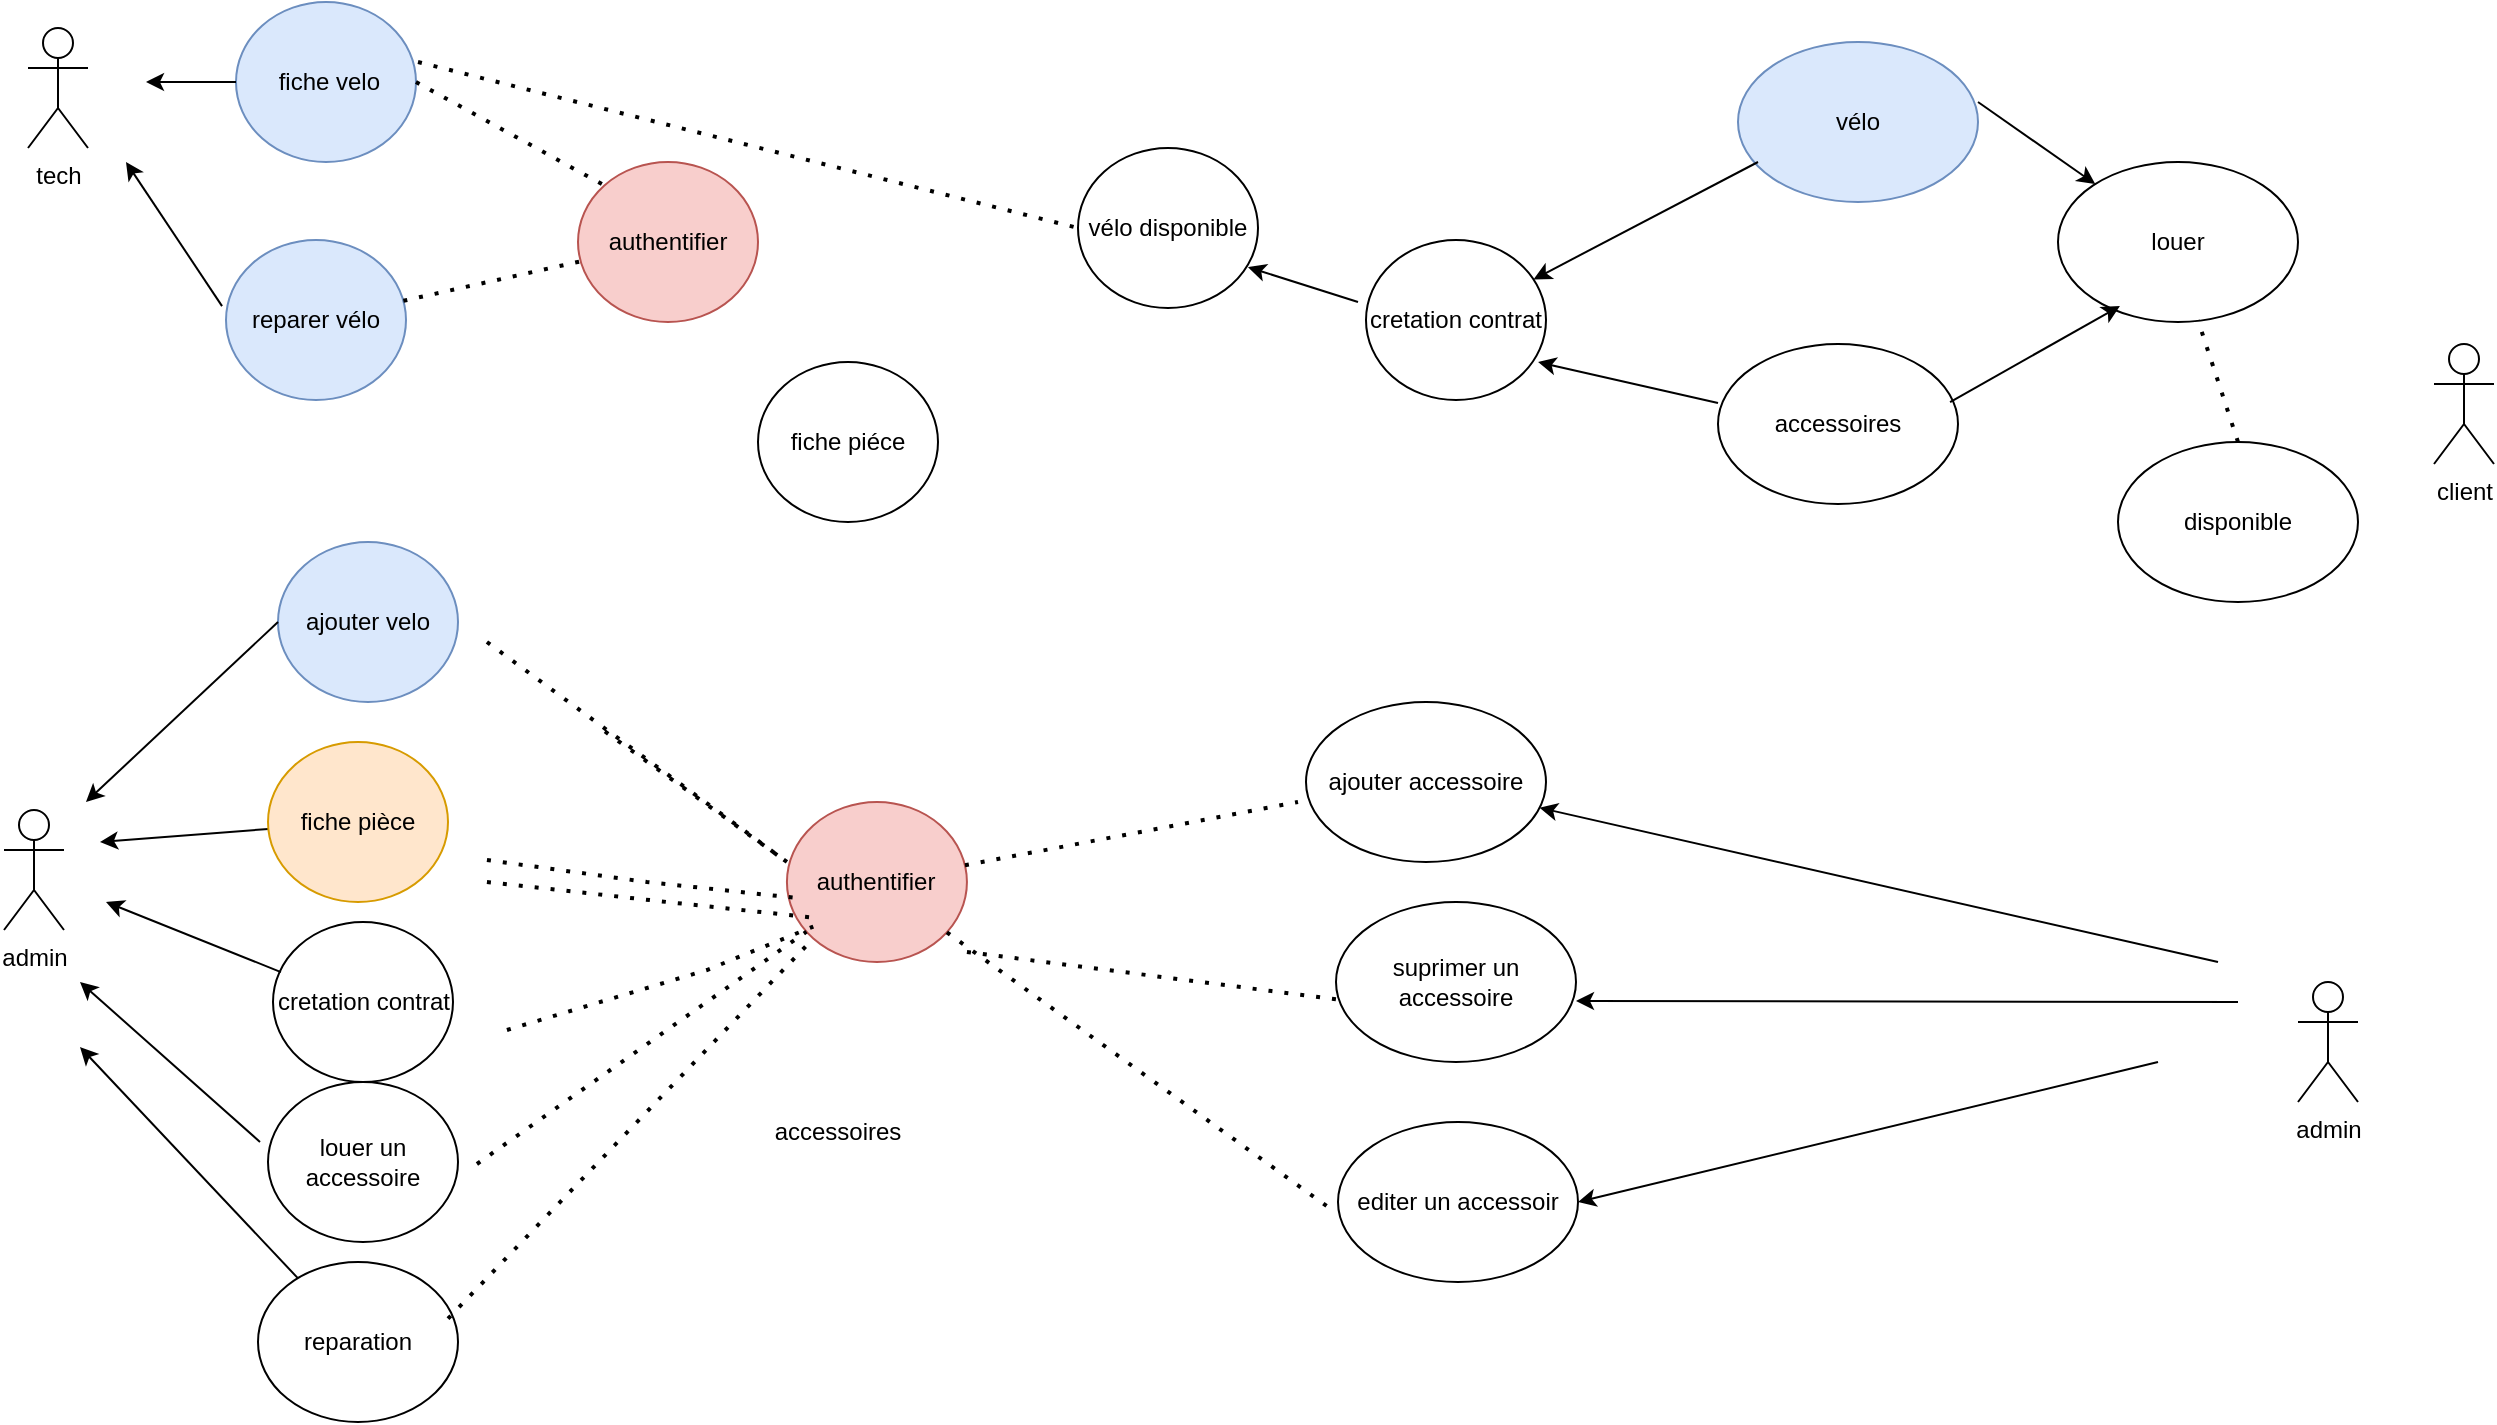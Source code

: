 <mxfile version="24.7.7">
  <diagram name="Page-1" id="iJNGNrnYYWaQe8tbxear">
    <mxGraphModel dx="2603" dy="774" grid="1" gridSize="10" guides="1" tooltips="1" connect="1" arrows="1" fold="1" page="1" pageScale="1" pageWidth="1169" pageHeight="827" math="0" shadow="0">
      <root>
        <mxCell id="0" />
        <mxCell id="1" parent="0" />
        <mxCell id="FwftkRezdxBFgDAwBEby-1" value="tech" style="shape=umlActor;verticalLabelPosition=bottom;verticalAlign=top;html=1;outlineConnect=0;" vertex="1" parent="1">
          <mxGeometry x="-95" y="43" width="30" height="60" as="geometry" />
        </mxCell>
        <mxCell id="FwftkRezdxBFgDAwBEby-2" value="admin" style="shape=umlActor;verticalLabelPosition=bottom;verticalAlign=top;html=1;outlineConnect=0;" vertex="1" parent="1">
          <mxGeometry x="-107" y="434" width="30" height="60" as="geometry" />
        </mxCell>
        <mxCell id="FwftkRezdxBFgDAwBEby-3" value="&lt;div&gt;client&lt;/div&gt;&lt;div&gt;&lt;br&gt;&lt;/div&gt;" style="shape=umlActor;verticalLabelPosition=bottom;verticalAlign=top;html=1;outlineConnect=0;" vertex="1" parent="1">
          <mxGeometry x="1108" y="201" width="30" height="60" as="geometry" />
        </mxCell>
        <mxCell id="FwftkRezdxBFgDAwBEby-4" value="louer " style="ellipse;whiteSpace=wrap;html=1;" vertex="1" parent="1">
          <mxGeometry x="920" y="110" width="120" height="80" as="geometry" />
        </mxCell>
        <mxCell id="FwftkRezdxBFgDAwBEby-5" value="accessoires" style="ellipse;whiteSpace=wrap;html=1;" vertex="1" parent="1">
          <mxGeometry x="750" y="201" width="120" height="80" as="geometry" />
        </mxCell>
        <mxCell id="FwftkRezdxBFgDAwBEby-6" value="vélo " style="ellipse;whiteSpace=wrap;html=1;fillColor=#dae8fc;strokeColor=#6c8ebf;" vertex="1" parent="1">
          <mxGeometry x="760" y="50" width="120" height="80" as="geometry" />
        </mxCell>
        <mxCell id="FwftkRezdxBFgDAwBEby-7" value="disponible " style="ellipse;whiteSpace=wrap;html=1;" vertex="1" parent="1">
          <mxGeometry x="950" y="250" width="120" height="80" as="geometry" />
        </mxCell>
        <mxCell id="FwftkRezdxBFgDAwBEby-8" value="" style="endArrow=none;dashed=1;html=1;dashPattern=1 3;strokeWidth=2;rounded=0;exitX=0.5;exitY=0;exitDx=0;exitDy=0;entryX=0.583;entryY=0.988;entryDx=0;entryDy=0;entryPerimeter=0;" edge="1" parent="1" source="FwftkRezdxBFgDAwBEby-7" target="FwftkRezdxBFgDAwBEby-4">
          <mxGeometry width="50" height="50" relative="1" as="geometry">
            <mxPoint x="940" y="240" as="sourcePoint" />
            <mxPoint x="960" y="200" as="targetPoint" />
          </mxGeometry>
        </mxCell>
        <mxCell id="FwftkRezdxBFgDAwBEby-9" value="" style="endArrow=classic;html=1;rounded=0;entryX=0.258;entryY=0.9;entryDx=0;entryDy=0;entryPerimeter=0;exitX=0.967;exitY=0.363;exitDx=0;exitDy=0;exitPerimeter=0;" edge="1" parent="1" source="FwftkRezdxBFgDAwBEby-5" target="FwftkRezdxBFgDAwBEby-4">
          <mxGeometry width="50" height="50" relative="1" as="geometry">
            <mxPoint x="900" y="210" as="sourcePoint" />
            <mxPoint x="930" y="180" as="targetPoint" />
            <Array as="points" />
          </mxGeometry>
        </mxCell>
        <mxCell id="FwftkRezdxBFgDAwBEby-10" value="" style="endArrow=classic;html=1;rounded=0;" edge="1" parent="1" target="FwftkRezdxBFgDAwBEby-4">
          <mxGeometry width="50" height="50" relative="1" as="geometry">
            <mxPoint x="880" y="80" as="sourcePoint" />
            <mxPoint x="930" y="30" as="targetPoint" />
          </mxGeometry>
        </mxCell>
        <mxCell id="FwftkRezdxBFgDAwBEby-13" value="&amp;nbsp;fiche velo" style="ellipse;whiteSpace=wrap;html=1;fillColor=#dae8fc;strokeColor=#6c8ebf;" vertex="1" parent="1">
          <mxGeometry x="9" y="30" width="90" height="80" as="geometry" />
        </mxCell>
        <mxCell id="FwftkRezdxBFgDAwBEby-14" value="louer un accessoire" style="ellipse;whiteSpace=wrap;html=1;" vertex="1" parent="1">
          <mxGeometry x="25" y="570" width="95" height="80" as="geometry" />
        </mxCell>
        <mxCell id="FwftkRezdxBFgDAwBEby-16" value="accessoires" style="text;html=1;align=center;verticalAlign=middle;whiteSpace=wrap;rounded=0;" vertex="1" parent="1">
          <mxGeometry x="280" y="580" width="60" height="30" as="geometry" />
        </mxCell>
        <mxCell id="FwftkRezdxBFgDAwBEby-17" value="editer un accessoir" style="ellipse;whiteSpace=wrap;html=1;" vertex="1" parent="1">
          <mxGeometry x="560" y="590" width="120" height="80" as="geometry" />
        </mxCell>
        <mxCell id="FwftkRezdxBFgDAwBEby-18" value="reparation" style="ellipse;whiteSpace=wrap;html=1;" vertex="1" parent="1">
          <mxGeometry x="20" y="660" width="100" height="80" as="geometry" />
        </mxCell>
        <mxCell id="FwftkRezdxBFgDAwBEby-20" value="admin" style="shape=umlActor;verticalLabelPosition=bottom;verticalAlign=top;html=1;outlineConnect=0;" vertex="1" parent="1">
          <mxGeometry x="1040" y="520" width="30" height="60" as="geometry" />
        </mxCell>
        <mxCell id="FwftkRezdxBFgDAwBEby-22" value="" style="endArrow=classic;html=1;rounded=0;" edge="1" parent="1">
          <mxGeometry width="50" height="50" relative="1" as="geometry">
            <mxPoint x="1010" y="530" as="sourcePoint" />
            <mxPoint x="679" y="529.5" as="targetPoint" />
          </mxGeometry>
        </mxCell>
        <mxCell id="FwftkRezdxBFgDAwBEby-24" value="reparer vélo " style="ellipse;whiteSpace=wrap;html=1;fillColor=#dae8fc;strokeColor=#6c8ebf;" vertex="1" parent="1">
          <mxGeometry x="4" y="149" width="90" height="80" as="geometry" />
        </mxCell>
        <mxCell id="FwftkRezdxBFgDAwBEby-26" value="ajouter velo" style="ellipse;whiteSpace=wrap;html=1;fillColor=#dae8fc;strokeColor=#6c8ebf;" vertex="1" parent="1">
          <mxGeometry x="30" y="300" width="90" height="80" as="geometry" />
        </mxCell>
        <mxCell id="FwftkRezdxBFgDAwBEby-32" value="" style="endArrow=classic;html=1;rounded=0;" edge="1" parent="1" source="FwftkRezdxBFgDAwBEby-37">
          <mxGeometry width="50" height="50" relative="1" as="geometry">
            <mxPoint x="72.162" y="444.967" as="sourcePoint" />
            <mxPoint x="-59" y="450" as="targetPoint" />
          </mxGeometry>
        </mxCell>
        <mxCell id="FwftkRezdxBFgDAwBEby-35" value="" style="endArrow=classic;html=1;rounded=0;exitX=0;exitY=0.5;exitDx=0;exitDy=0;" edge="1" parent="1" source="FwftkRezdxBFgDAwBEby-26">
          <mxGeometry width="50" height="50" relative="1" as="geometry">
            <mxPoint x="31" y="400" as="sourcePoint" />
            <mxPoint x="-66" y="430" as="targetPoint" />
            <Array as="points" />
          </mxGeometry>
        </mxCell>
        <mxCell id="FwftkRezdxBFgDAwBEby-36" value="" style="endArrow=classic;html=1;rounded=0;exitX=0;exitY=0.5;exitDx=0;exitDy=0;" edge="1" parent="1" source="FwftkRezdxBFgDAwBEby-13">
          <mxGeometry width="50" height="50" relative="1" as="geometry">
            <mxPoint x="164" y="175" as="sourcePoint" />
            <mxPoint x="-36" y="70" as="targetPoint" />
            <Array as="points">
              <mxPoint x="-36" y="70" />
            </Array>
          </mxGeometry>
        </mxCell>
        <mxCell id="FwftkRezdxBFgDAwBEby-38" value="cretation contrat" style="ellipse;whiteSpace=wrap;html=1;" vertex="1" parent="1">
          <mxGeometry x="27.5" y="490" width="90" height="80" as="geometry" />
        </mxCell>
        <mxCell id="FwftkRezdxBFgDAwBEby-39" value="ajouter accessoire " style="ellipse;whiteSpace=wrap;html=1;" vertex="1" parent="1">
          <mxGeometry x="544" y="380" width="120" height="80" as="geometry" />
        </mxCell>
        <mxCell id="FwftkRezdxBFgDAwBEby-40" value="suprimer un accessoire " style="ellipse;whiteSpace=wrap;html=1;" vertex="1" parent="1">
          <mxGeometry x="559" y="480" width="120" height="80" as="geometry" />
        </mxCell>
        <mxCell id="FwftkRezdxBFgDAwBEby-41" value="authentifier" style="ellipse;whiteSpace=wrap;html=1;fillColor=#f8cecc;strokeColor=#b85450;" vertex="1" parent="1">
          <mxGeometry x="284.47" y="430" width="90" height="80" as="geometry" />
        </mxCell>
        <mxCell id="FwftkRezdxBFgDAwBEby-43" value="vélo disponible" style="ellipse;whiteSpace=wrap;html=1;" vertex="1" parent="1">
          <mxGeometry x="430" y="103" width="90" height="80" as="geometry" />
        </mxCell>
        <mxCell id="FwftkRezdxBFgDAwBEby-44" value="" style="endArrow=none;dashed=1;html=1;dashPattern=1 3;strokeWidth=2;rounded=0;entryX=0;entryY=0.5;entryDx=0;entryDy=0;" edge="1" parent="1" target="FwftkRezdxBFgDAwBEby-43">
          <mxGeometry width="50" height="50" relative="1" as="geometry">
            <mxPoint x="100" y="60" as="sourcePoint" />
            <mxPoint x="430" y="167" as="targetPoint" />
          </mxGeometry>
        </mxCell>
        <mxCell id="FwftkRezdxBFgDAwBEby-46" value="fiche piéce " style="ellipse;whiteSpace=wrap;html=1;" vertex="1" parent="1">
          <mxGeometry x="270" y="210" width="90" height="80" as="geometry" />
        </mxCell>
        <mxCell id="FwftkRezdxBFgDAwBEby-47" value="cretation contrat" style="ellipse;whiteSpace=wrap;html=1;" vertex="1" parent="1">
          <mxGeometry x="574" y="149" width="90" height="80" as="geometry" />
        </mxCell>
        <mxCell id="FwftkRezdxBFgDAwBEby-48" value="" style="endArrow=classic;html=1;rounded=0;" edge="1" parent="1">
          <mxGeometry width="50" height="50" relative="1" as="geometry">
            <mxPoint x="570" y="180" as="sourcePoint" />
            <mxPoint x="515" y="162.56" as="targetPoint" />
            <Array as="points" />
          </mxGeometry>
        </mxCell>
        <mxCell id="FwftkRezdxBFgDAwBEby-55" value="" style="endArrow=classic;html=1;rounded=0;exitX=-0.022;exitY=0.413;exitDx=0;exitDy=0;exitPerimeter=0;" edge="1" parent="1" source="FwftkRezdxBFgDAwBEby-24">
          <mxGeometry width="50" height="50" relative="1" as="geometry">
            <mxPoint x="94" y="201" as="sourcePoint" />
            <mxPoint x="-46" y="110" as="targetPoint" />
          </mxGeometry>
        </mxCell>
        <mxCell id="FwftkRezdxBFgDAwBEby-37" value="fiche&amp;nbsp;pièce " style="ellipse;whiteSpace=wrap;html=1;fillColor=#ffe6cc;strokeColor=#d79b00;" vertex="1" parent="1">
          <mxGeometry x="25" y="400" width="90" height="80" as="geometry" />
        </mxCell>
        <mxCell id="FwftkRezdxBFgDAwBEby-57" value="" style="endArrow=classic;html=1;rounded=0;exitX=0.044;exitY=0.313;exitDx=0;exitDy=0;exitPerimeter=0;" edge="1" parent="1" source="FwftkRezdxBFgDAwBEby-38">
          <mxGeometry width="50" height="50" relative="1" as="geometry">
            <mxPoint x="36" y="502" as="sourcePoint" />
            <mxPoint x="-56" y="480" as="targetPoint" />
            <Array as="points" />
          </mxGeometry>
        </mxCell>
        <mxCell id="FwftkRezdxBFgDAwBEby-60" value="" style="endArrow=classic;html=1;rounded=0;entryX=0.956;entryY=0.763;entryDx=0;entryDy=0;entryPerimeter=0;" edge="1" parent="1" target="FwftkRezdxBFgDAwBEby-47">
          <mxGeometry width="50" height="50" relative="1" as="geometry">
            <mxPoint x="750" y="230.5" as="sourcePoint" />
            <mxPoint x="680" y="230.5" as="targetPoint" />
          </mxGeometry>
        </mxCell>
        <mxCell id="FwftkRezdxBFgDAwBEby-61" value="" style="endArrow=classic;html=1;rounded=0;" edge="1" parent="1" target="FwftkRezdxBFgDAwBEby-47">
          <mxGeometry width="50" height="50" relative="1" as="geometry">
            <mxPoint x="770" y="110" as="sourcePoint" />
            <mxPoint x="520" y="183.56" as="targetPoint" />
            <Array as="points">
              <mxPoint x="770" y="110" />
            </Array>
          </mxGeometry>
        </mxCell>
        <mxCell id="FwftkRezdxBFgDAwBEby-62" value="" style="endArrow=classic;html=1;rounded=0;" edge="1" parent="1" source="FwftkRezdxBFgDAwBEby-18">
          <mxGeometry width="50" height="50" relative="1" as="geometry">
            <mxPoint x="6" y="687.5" as="sourcePoint" />
            <mxPoint x="-69" y="552.5" as="targetPoint" />
            <Array as="points" />
          </mxGeometry>
        </mxCell>
        <mxCell id="FwftkRezdxBFgDAwBEby-63" value="" style="endArrow=classic;html=1;rounded=0;" edge="1" parent="1">
          <mxGeometry width="50" height="50" relative="1" as="geometry">
            <mxPoint x="21" y="600" as="sourcePoint" />
            <mxPoint x="-69" y="520" as="targetPoint" />
            <Array as="points" />
          </mxGeometry>
        </mxCell>
        <mxCell id="FwftkRezdxBFgDAwBEby-64" value="authentifier" style="ellipse;whiteSpace=wrap;html=1;fillColor=#f8cecc;strokeColor=#b85450;" vertex="1" parent="1">
          <mxGeometry x="180" y="110" width="90" height="80" as="geometry" />
        </mxCell>
        <mxCell id="FwftkRezdxBFgDAwBEby-69" value="" style="endArrow=none;dashed=1;html=1;dashPattern=1 3;strokeWidth=2;rounded=0;entryX=0.056;entryY=0.6;entryDx=0;entryDy=0;entryPerimeter=0;" edge="1" parent="1" target="FwftkRezdxBFgDAwBEby-41">
          <mxGeometry width="50" height="50" relative="1" as="geometry">
            <mxPoint x="134.47" y="459" as="sourcePoint" />
            <mxPoint x="184.47" y="409" as="targetPoint" />
            <Array as="points">
              <mxPoint x="214.47" y="470" />
            </Array>
          </mxGeometry>
        </mxCell>
        <mxCell id="FwftkRezdxBFgDAwBEby-71" value="" style="endArrow=none;dashed=1;html=1;dashPattern=1 3;strokeWidth=2;rounded=0;" edge="1" parent="1" source="FwftkRezdxBFgDAwBEby-24" target="FwftkRezdxBFgDAwBEby-64">
          <mxGeometry width="50" height="50" relative="1" as="geometry">
            <mxPoint x="100" y="200" as="sourcePoint" />
            <mxPoint x="207" y="449" as="targetPoint" />
            <Array as="points" />
          </mxGeometry>
        </mxCell>
        <mxCell id="FwftkRezdxBFgDAwBEby-72" value="" style="endArrow=none;dashed=1;html=1;dashPattern=1 3;strokeWidth=2;rounded=0;entryX=0;entryY=0;entryDx=0;entryDy=0;exitX=1;exitY=0.5;exitDx=0;exitDy=0;" edge="1" parent="1" source="FwftkRezdxBFgDAwBEby-13" target="FwftkRezdxBFgDAwBEby-64">
          <mxGeometry width="50" height="50" relative="1" as="geometry">
            <mxPoint x="110" y="80" as="sourcePoint" />
            <mxPoint x="160" y="30" as="targetPoint" />
          </mxGeometry>
        </mxCell>
        <mxCell id="FwftkRezdxBFgDAwBEby-74" value="" style="endArrow=none;dashed=1;html=1;dashPattern=1 3;strokeWidth=2;rounded=0;entryX=0.056;entryY=0.6;entryDx=0;entryDy=0;entryPerimeter=0;" edge="1" parent="1">
          <mxGeometry width="50" height="50" relative="1" as="geometry">
            <mxPoint x="134.47" y="470" as="sourcePoint" />
            <mxPoint x="299.47" y="488" as="targetPoint" />
            <Array as="points">
              <mxPoint x="224.47" y="480" />
            </Array>
          </mxGeometry>
        </mxCell>
        <mxCell id="FwftkRezdxBFgDAwBEby-75" value="" style="endArrow=none;dashed=1;html=1;dashPattern=1 3;strokeWidth=2;rounded=0;" edge="1" parent="1" target="FwftkRezdxBFgDAwBEby-41">
          <mxGeometry width="50" height="50" relative="1" as="geometry">
            <mxPoint x="129.47" y="611" as="sourcePoint" />
            <mxPoint x="314.47" y="530" as="targetPoint" />
            <Array as="points" />
          </mxGeometry>
        </mxCell>
        <mxCell id="FwftkRezdxBFgDAwBEby-76" value="" style="endArrow=none;dashed=1;html=1;dashPattern=1 3;strokeWidth=2;rounded=0;entryX=0;entryY=1;entryDx=0;entryDy=0;" edge="1" parent="1">
          <mxGeometry width="50" height="50" relative="1" as="geometry">
            <mxPoint x="144.47" y="544" as="sourcePoint" />
            <mxPoint x="297.65" y="492.284" as="targetPoint" />
            <Array as="points">
              <mxPoint x="244.47" y="514" />
            </Array>
          </mxGeometry>
        </mxCell>
        <mxCell id="FwftkRezdxBFgDAwBEby-77" value="" style="endArrow=none;dashed=1;html=1;dashPattern=1 3;strokeWidth=2;rounded=0;entryX=0;entryY=1;entryDx=0;entryDy=0;" edge="1" parent="1" target="FwftkRezdxBFgDAwBEby-41">
          <mxGeometry width="50" height="50" relative="1" as="geometry">
            <mxPoint x="115.001" y="688.323" as="sourcePoint" />
            <mxPoint x="324.47" y="540" as="targetPoint" />
            <Array as="points" />
          </mxGeometry>
        </mxCell>
        <mxCell id="FwftkRezdxBFgDAwBEby-78" value="" style="endArrow=none;dashed=1;html=1;dashPattern=1 3;strokeWidth=2;rounded=0;entryX=0;entryY=0;entryDx=0;entryDy=0;exitX=1;exitY=0.5;exitDx=0;exitDy=0;" edge="1" parent="1">
          <mxGeometry width="50" height="50" relative="1" as="geometry">
            <mxPoint x="134.47" y="350" as="sourcePoint" />
            <mxPoint x="192.47" y="394" as="targetPoint" />
            <Array as="points">
              <mxPoint x="284.47" y="460" />
            </Array>
          </mxGeometry>
        </mxCell>
        <mxCell id="FwftkRezdxBFgDAwBEby-79" value="" style="endArrow=none;dashed=1;html=1;dashPattern=1 3;strokeWidth=2;rounded=0;entryX=0;entryY=1;entryDx=0;entryDy=0;" edge="1" parent="1" source="FwftkRezdxBFgDAwBEby-41">
          <mxGeometry width="50" height="50" relative="1" as="geometry">
            <mxPoint x="376.47" y="825" as="sourcePoint" />
            <mxPoint x="558.47" y="635" as="targetPoint" />
            <Array as="points" />
          </mxGeometry>
        </mxCell>
        <mxCell id="FwftkRezdxBFgDAwBEby-80" value="" style="endArrow=none;dashed=1;html=1;dashPattern=1 3;strokeWidth=2;rounded=0;" edge="1" parent="1" source="FwftkRezdxBFgDAwBEby-41">
          <mxGeometry width="50" height="50" relative="1" as="geometry">
            <mxPoint x="384.47" y="570" as="sourcePoint" />
            <mxPoint x="540" y="430" as="targetPoint" />
            <Array as="points" />
          </mxGeometry>
        </mxCell>
        <mxCell id="FwftkRezdxBFgDAwBEby-81" value="" style="endArrow=none;dashed=1;html=1;dashPattern=1 3;strokeWidth=2;rounded=0;entryX=0.025;entryY=0.613;entryDx=0;entryDy=0;entryPerimeter=0;" edge="1" parent="1" target="FwftkRezdxBFgDAwBEby-40">
          <mxGeometry width="50" height="50" relative="1" as="geometry">
            <mxPoint x="374.47" y="505" as="sourcePoint" />
            <mxPoint x="554.47" y="554" as="targetPoint" />
            <Array as="points" />
          </mxGeometry>
        </mxCell>
        <mxCell id="FwftkRezdxBFgDAwBEby-82" value="" style="endArrow=classic;html=1;rounded=0;" edge="1" parent="1" target="FwftkRezdxBFgDAwBEby-39">
          <mxGeometry width="50" height="50" relative="1" as="geometry">
            <mxPoint x="1000" y="510" as="sourcePoint" />
            <mxPoint x="1050" y="460" as="targetPoint" />
            <Array as="points" />
          </mxGeometry>
        </mxCell>
        <mxCell id="FwftkRezdxBFgDAwBEby-86" value="" style="endArrow=classic;html=1;rounded=0;entryX=1;entryY=0.5;entryDx=0;entryDy=0;" edge="1" parent="1" target="FwftkRezdxBFgDAwBEby-17">
          <mxGeometry width="50" height="50" relative="1" as="geometry">
            <mxPoint x="970" y="560" as="sourcePoint" />
            <mxPoint x="800" y="650" as="targetPoint" />
          </mxGeometry>
        </mxCell>
      </root>
    </mxGraphModel>
  </diagram>
</mxfile>
